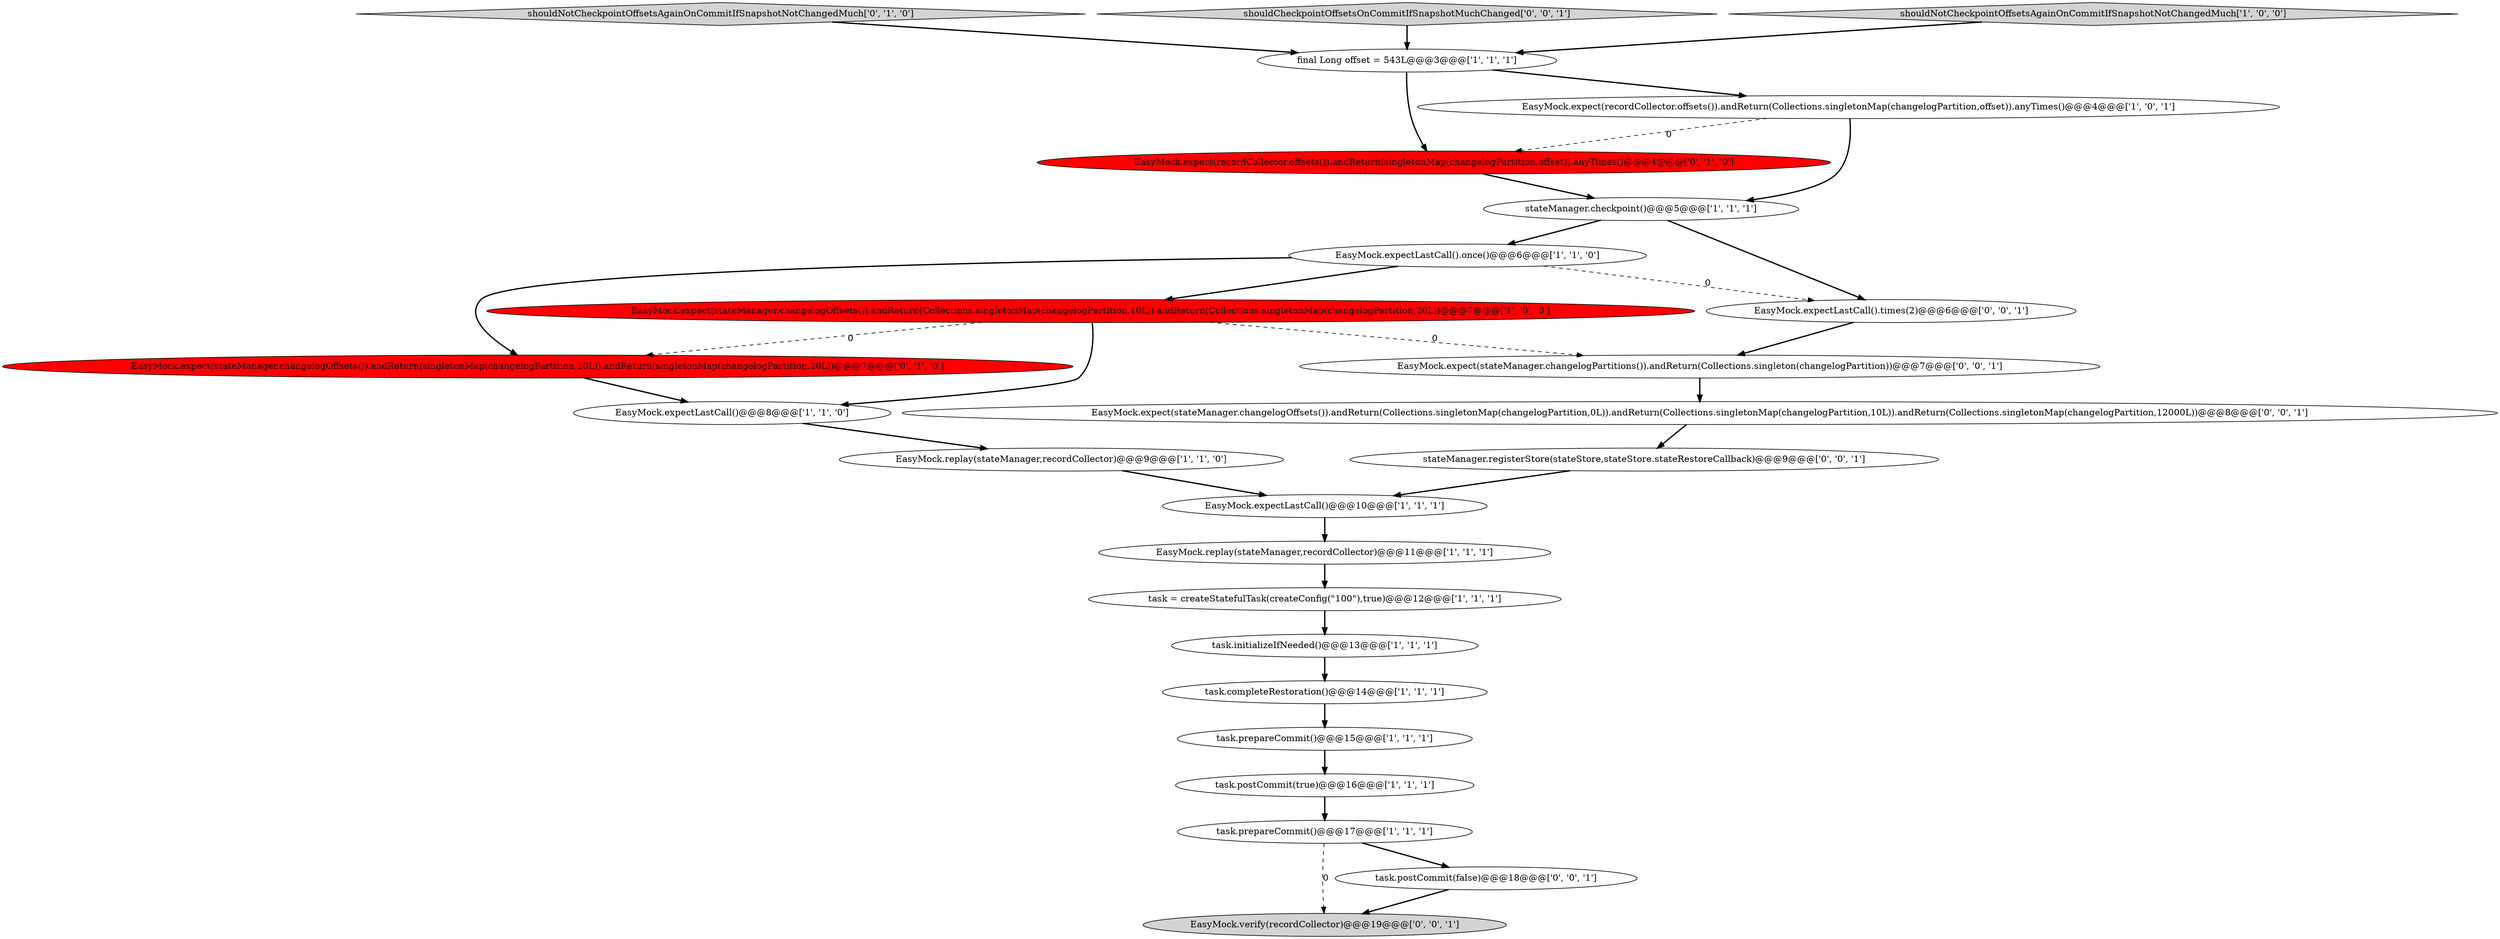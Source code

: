 digraph {
14 [style = filled, label = "task = createStatefulTask(createConfig(\"100\"),true)@@@12@@@['1', '1', '1']", fillcolor = white, shape = ellipse image = "AAA0AAABBB1BBB"];
16 [style = filled, label = "EasyMock.expect(recordCollector.offsets()).andReturn(singletonMap(changelogPartition,offset)).anyTimes()@@@4@@@['0', '1', '0']", fillcolor = red, shape = ellipse image = "AAA1AAABBB2BBB"];
17 [style = filled, label = "shouldNotCheckpointOffsetsAgainOnCommitIfSnapshotNotChangedMuch['0', '1', '0']", fillcolor = lightgray, shape = diamond image = "AAA0AAABBB2BBB"];
9 [style = filled, label = "EasyMock.expectLastCall().once()@@@6@@@['1', '1', '0']", fillcolor = white, shape = ellipse image = "AAA0AAABBB1BBB"];
10 [style = filled, label = "EasyMock.replay(stateManager,recordCollector)@@@9@@@['1', '1', '0']", fillcolor = white, shape = ellipse image = "AAA0AAABBB1BBB"];
22 [style = filled, label = "shouldCheckpointOffsetsOnCommitIfSnapshotMuchChanged['0', '0', '1']", fillcolor = lightgray, shape = diamond image = "AAA0AAABBB3BBB"];
8 [style = filled, label = "EasyMock.expect(stateManager.changelogOffsets()).andReturn(Collections.singletonMap(changelogPartition,10L)).andReturn(Collections.singletonMap(changelogPartition,20L))@@@7@@@['1', '0', '0']", fillcolor = red, shape = ellipse image = "AAA1AAABBB1BBB"];
18 [style = filled, label = "EasyMock.expect(stateManager.changelogOffsets()).andReturn(singletonMap(changelogPartition,10L)).andReturn(singletonMap(changelogPartition,20L))@@@7@@@['0', '1', '0']", fillcolor = red, shape = ellipse image = "AAA1AAABBB2BBB"];
13 [style = filled, label = "task.initializeIfNeeded()@@@13@@@['1', '1', '1']", fillcolor = white, shape = ellipse image = "AAA0AAABBB1BBB"];
5 [style = filled, label = "task.prepareCommit()@@@15@@@['1', '1', '1']", fillcolor = white, shape = ellipse image = "AAA0AAABBB1BBB"];
2 [style = filled, label = "task.completeRestoration()@@@14@@@['1', '1', '1']", fillcolor = white, shape = ellipse image = "AAA0AAABBB1BBB"];
23 [style = filled, label = "EasyMock.expectLastCall().times(2)@@@6@@@['0', '0', '1']", fillcolor = white, shape = ellipse image = "AAA0AAABBB3BBB"];
21 [style = filled, label = "stateManager.registerStore(stateStore,stateStore.stateRestoreCallback)@@@9@@@['0', '0', '1']", fillcolor = white, shape = ellipse image = "AAA0AAABBB3BBB"];
7 [style = filled, label = "final Long offset = 543L@@@3@@@['1', '1', '1']", fillcolor = white, shape = ellipse image = "AAA0AAABBB1BBB"];
6 [style = filled, label = "EasyMock.expectLastCall()@@@8@@@['1', '1', '0']", fillcolor = white, shape = ellipse image = "AAA0AAABBB1BBB"];
19 [style = filled, label = "EasyMock.verify(recordCollector)@@@19@@@['0', '0', '1']", fillcolor = lightgray, shape = ellipse image = "AAA0AAABBB3BBB"];
15 [style = filled, label = "shouldNotCheckpointOffsetsAgainOnCommitIfSnapshotNotChangedMuch['1', '0', '0']", fillcolor = lightgray, shape = diamond image = "AAA0AAABBB1BBB"];
24 [style = filled, label = "EasyMock.expect(stateManager.changelogOffsets()).andReturn(Collections.singletonMap(changelogPartition,0L)).andReturn(Collections.singletonMap(changelogPartition,10L)).andReturn(Collections.singletonMap(changelogPartition,12000L))@@@8@@@['0', '0', '1']", fillcolor = white, shape = ellipse image = "AAA0AAABBB3BBB"];
25 [style = filled, label = "task.postCommit(false)@@@18@@@['0', '0', '1']", fillcolor = white, shape = ellipse image = "AAA0AAABBB3BBB"];
11 [style = filled, label = "task.prepareCommit()@@@17@@@['1', '1', '1']", fillcolor = white, shape = ellipse image = "AAA0AAABBB1BBB"];
1 [style = filled, label = "EasyMock.expectLastCall()@@@10@@@['1', '1', '1']", fillcolor = white, shape = ellipse image = "AAA0AAABBB1BBB"];
12 [style = filled, label = "task.postCommit(true)@@@16@@@['1', '1', '1']", fillcolor = white, shape = ellipse image = "AAA0AAABBB1BBB"];
3 [style = filled, label = "EasyMock.expect(recordCollector.offsets()).andReturn(Collections.singletonMap(changelogPartition,offset)).anyTimes()@@@4@@@['1', '0', '1']", fillcolor = white, shape = ellipse image = "AAA0AAABBB1BBB"];
0 [style = filled, label = "EasyMock.replay(stateManager,recordCollector)@@@11@@@['1', '1', '1']", fillcolor = white, shape = ellipse image = "AAA0AAABBB1BBB"];
4 [style = filled, label = "stateManager.checkpoint()@@@5@@@['1', '1', '1']", fillcolor = white, shape = ellipse image = "AAA0AAABBB1BBB"];
20 [style = filled, label = "EasyMock.expect(stateManager.changelogPartitions()).andReturn(Collections.singleton(changelogPartition))@@@7@@@['0', '0', '1']", fillcolor = white, shape = ellipse image = "AAA0AAABBB3BBB"];
4->9 [style = bold, label=""];
23->20 [style = bold, label=""];
15->7 [style = bold, label=""];
12->11 [style = bold, label=""];
8->20 [style = dashed, label="0"];
8->6 [style = bold, label=""];
1->0 [style = bold, label=""];
9->8 [style = bold, label=""];
3->4 [style = bold, label=""];
22->7 [style = bold, label=""];
9->23 [style = dashed, label="0"];
7->3 [style = bold, label=""];
17->7 [style = bold, label=""];
0->14 [style = bold, label=""];
9->18 [style = bold, label=""];
5->12 [style = bold, label=""];
18->6 [style = bold, label=""];
24->21 [style = bold, label=""];
11->19 [style = dashed, label="0"];
6->10 [style = bold, label=""];
21->1 [style = bold, label=""];
7->16 [style = bold, label=""];
25->19 [style = bold, label=""];
8->18 [style = dashed, label="0"];
14->13 [style = bold, label=""];
16->4 [style = bold, label=""];
20->24 [style = bold, label=""];
10->1 [style = bold, label=""];
4->23 [style = bold, label=""];
3->16 [style = dashed, label="0"];
11->25 [style = bold, label=""];
2->5 [style = bold, label=""];
13->2 [style = bold, label=""];
}
